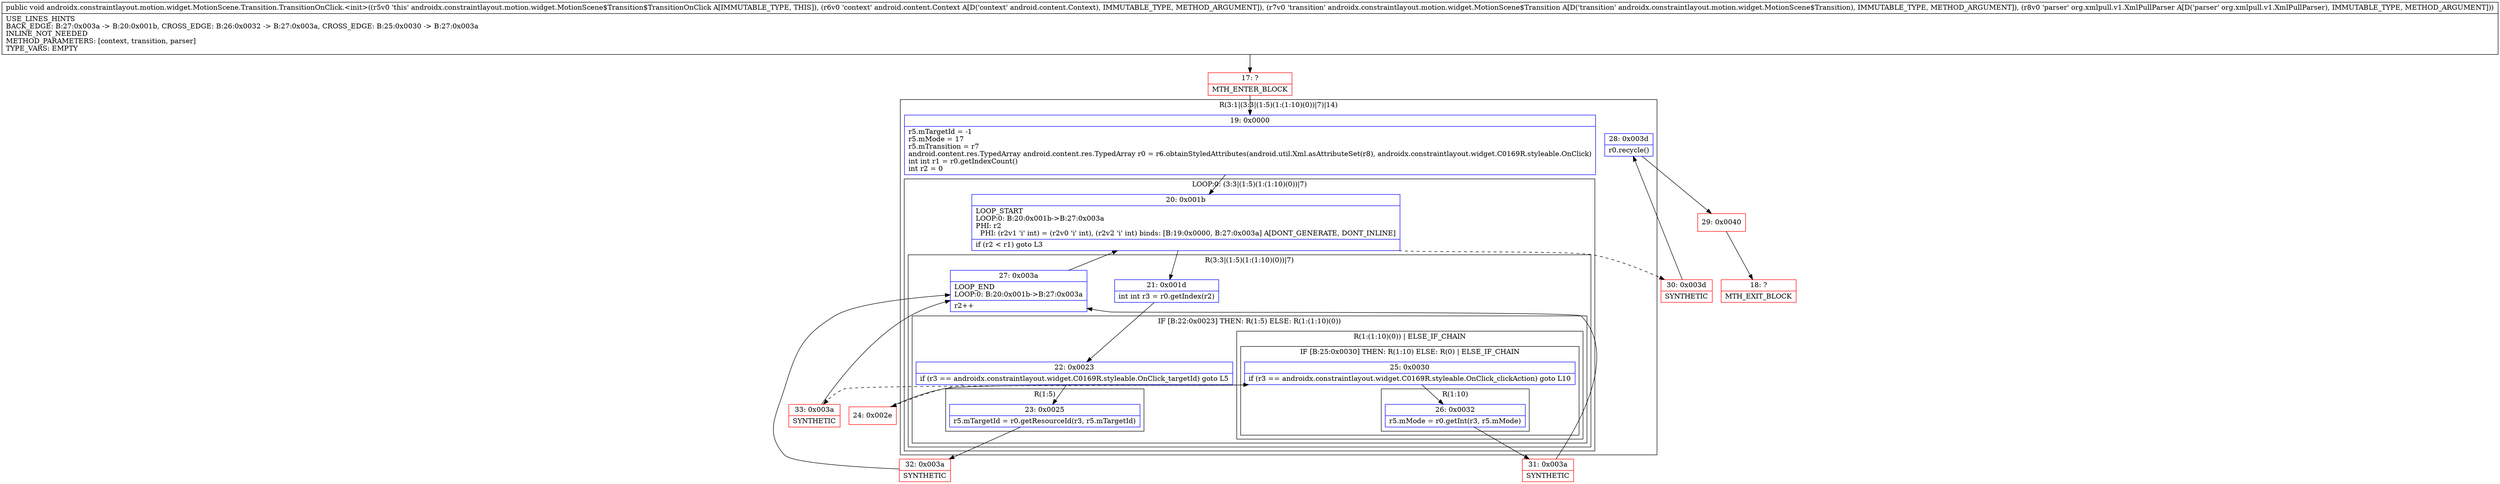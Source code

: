 digraph "CFG forandroidx.constraintlayout.motion.widget.MotionScene.Transition.TransitionOnClick.\<init\>(Landroid\/content\/Context;Landroidx\/constraintlayout\/motion\/widget\/MotionScene$Transition;Lorg\/xmlpull\/v1\/XmlPullParser;)V" {
subgraph cluster_Region_1435993450 {
label = "R(3:1|(3:3|(1:5)(1:(1:10)(0))|7)|14)";
node [shape=record,color=blue];
Node_19 [shape=record,label="{19\:\ 0x0000|r5.mTargetId = \-1\lr5.mMode = 17\lr5.mTransition = r7\landroid.content.res.TypedArray android.content.res.TypedArray r0 = r6.obtainStyledAttributes(android.util.Xml.asAttributeSet(r8), androidx.constraintlayout.widget.C0169R.styleable.OnClick)\lint int r1 = r0.getIndexCount()\lint r2 = 0\l}"];
subgraph cluster_LoopRegion_1237585270 {
label = "LOOP:0: (3:3|(1:5)(1:(1:10)(0))|7)";
node [shape=record,color=blue];
Node_20 [shape=record,label="{20\:\ 0x001b|LOOP_START\lLOOP:0: B:20:0x001b\-\>B:27:0x003a\lPHI: r2 \l  PHI: (r2v1 'i' int) = (r2v0 'i' int), (r2v2 'i' int) binds: [B:19:0x0000, B:27:0x003a] A[DONT_GENERATE, DONT_INLINE]\l|if (r2 \< r1) goto L3\l}"];
subgraph cluster_Region_1330280590 {
label = "R(3:3|(1:5)(1:(1:10)(0))|7)";
node [shape=record,color=blue];
Node_21 [shape=record,label="{21\:\ 0x001d|int int r3 = r0.getIndex(r2)\l}"];
subgraph cluster_IfRegion_1440125640 {
label = "IF [B:22:0x0023] THEN: R(1:5) ELSE: R(1:(1:10)(0))";
node [shape=record,color=blue];
Node_22 [shape=record,label="{22\:\ 0x0023|if (r3 == androidx.constraintlayout.widget.C0169R.styleable.OnClick_targetId) goto L5\l}"];
subgraph cluster_Region_1454219134 {
label = "R(1:5)";
node [shape=record,color=blue];
Node_23 [shape=record,label="{23\:\ 0x0025|r5.mTargetId = r0.getResourceId(r3, r5.mTargetId)\l}"];
}
subgraph cluster_Region_744141953 {
label = "R(1:(1:10)(0)) | ELSE_IF_CHAIN\l";
node [shape=record,color=blue];
subgraph cluster_IfRegion_1874501987 {
label = "IF [B:25:0x0030] THEN: R(1:10) ELSE: R(0) | ELSE_IF_CHAIN\l";
node [shape=record,color=blue];
Node_25 [shape=record,label="{25\:\ 0x0030|if (r3 == androidx.constraintlayout.widget.C0169R.styleable.OnClick_clickAction) goto L10\l}"];
subgraph cluster_Region_538013899 {
label = "R(1:10)";
node [shape=record,color=blue];
Node_26 [shape=record,label="{26\:\ 0x0032|r5.mMode = r0.getInt(r3, r5.mMode)\l}"];
}
subgraph cluster_Region_1048930454 {
label = "R(0)";
node [shape=record,color=blue];
}
}
}
}
Node_27 [shape=record,label="{27\:\ 0x003a|LOOP_END\lLOOP:0: B:20:0x001b\-\>B:27:0x003a\l|r2++\l}"];
}
}
Node_28 [shape=record,label="{28\:\ 0x003d|r0.recycle()\l}"];
}
Node_17 [shape=record,color=red,label="{17\:\ ?|MTH_ENTER_BLOCK\l}"];
Node_32 [shape=record,color=red,label="{32\:\ 0x003a|SYNTHETIC\l}"];
Node_24 [shape=record,color=red,label="{24\:\ 0x002e}"];
Node_31 [shape=record,color=red,label="{31\:\ 0x003a|SYNTHETIC\l}"];
Node_33 [shape=record,color=red,label="{33\:\ 0x003a|SYNTHETIC\l}"];
Node_30 [shape=record,color=red,label="{30\:\ 0x003d|SYNTHETIC\l}"];
Node_29 [shape=record,color=red,label="{29\:\ 0x0040}"];
Node_18 [shape=record,color=red,label="{18\:\ ?|MTH_EXIT_BLOCK\l}"];
MethodNode[shape=record,label="{public void androidx.constraintlayout.motion.widget.MotionScene.Transition.TransitionOnClick.\<init\>((r5v0 'this' androidx.constraintlayout.motion.widget.MotionScene$Transition$TransitionOnClick A[IMMUTABLE_TYPE, THIS]), (r6v0 'context' android.content.Context A[D('context' android.content.Context), IMMUTABLE_TYPE, METHOD_ARGUMENT]), (r7v0 'transition' androidx.constraintlayout.motion.widget.MotionScene$Transition A[D('transition' androidx.constraintlayout.motion.widget.MotionScene$Transition), IMMUTABLE_TYPE, METHOD_ARGUMENT]), (r8v0 'parser' org.xmlpull.v1.XmlPullParser A[D('parser' org.xmlpull.v1.XmlPullParser), IMMUTABLE_TYPE, METHOD_ARGUMENT]))  | USE_LINES_HINTS\lBACK_EDGE: B:27:0x003a \-\> B:20:0x001b, CROSS_EDGE: B:26:0x0032 \-\> B:27:0x003a, CROSS_EDGE: B:25:0x0030 \-\> B:27:0x003a\lINLINE_NOT_NEEDED\lMETHOD_PARAMETERS: [context, transition, parser]\lTYPE_VARS: EMPTY\l}"];
MethodNode -> Node_17;Node_19 -> Node_20;
Node_20 -> Node_21;
Node_20 -> Node_30[style=dashed];
Node_21 -> Node_22;
Node_22 -> Node_23;
Node_22 -> Node_24[style=dashed];
Node_23 -> Node_32;
Node_25 -> Node_26;
Node_25 -> Node_33[style=dashed];
Node_26 -> Node_31;
Node_27 -> Node_20;
Node_28 -> Node_29;
Node_17 -> Node_19;
Node_32 -> Node_27;
Node_24 -> Node_25;
Node_31 -> Node_27;
Node_33 -> Node_27;
Node_30 -> Node_28;
Node_29 -> Node_18;
}

